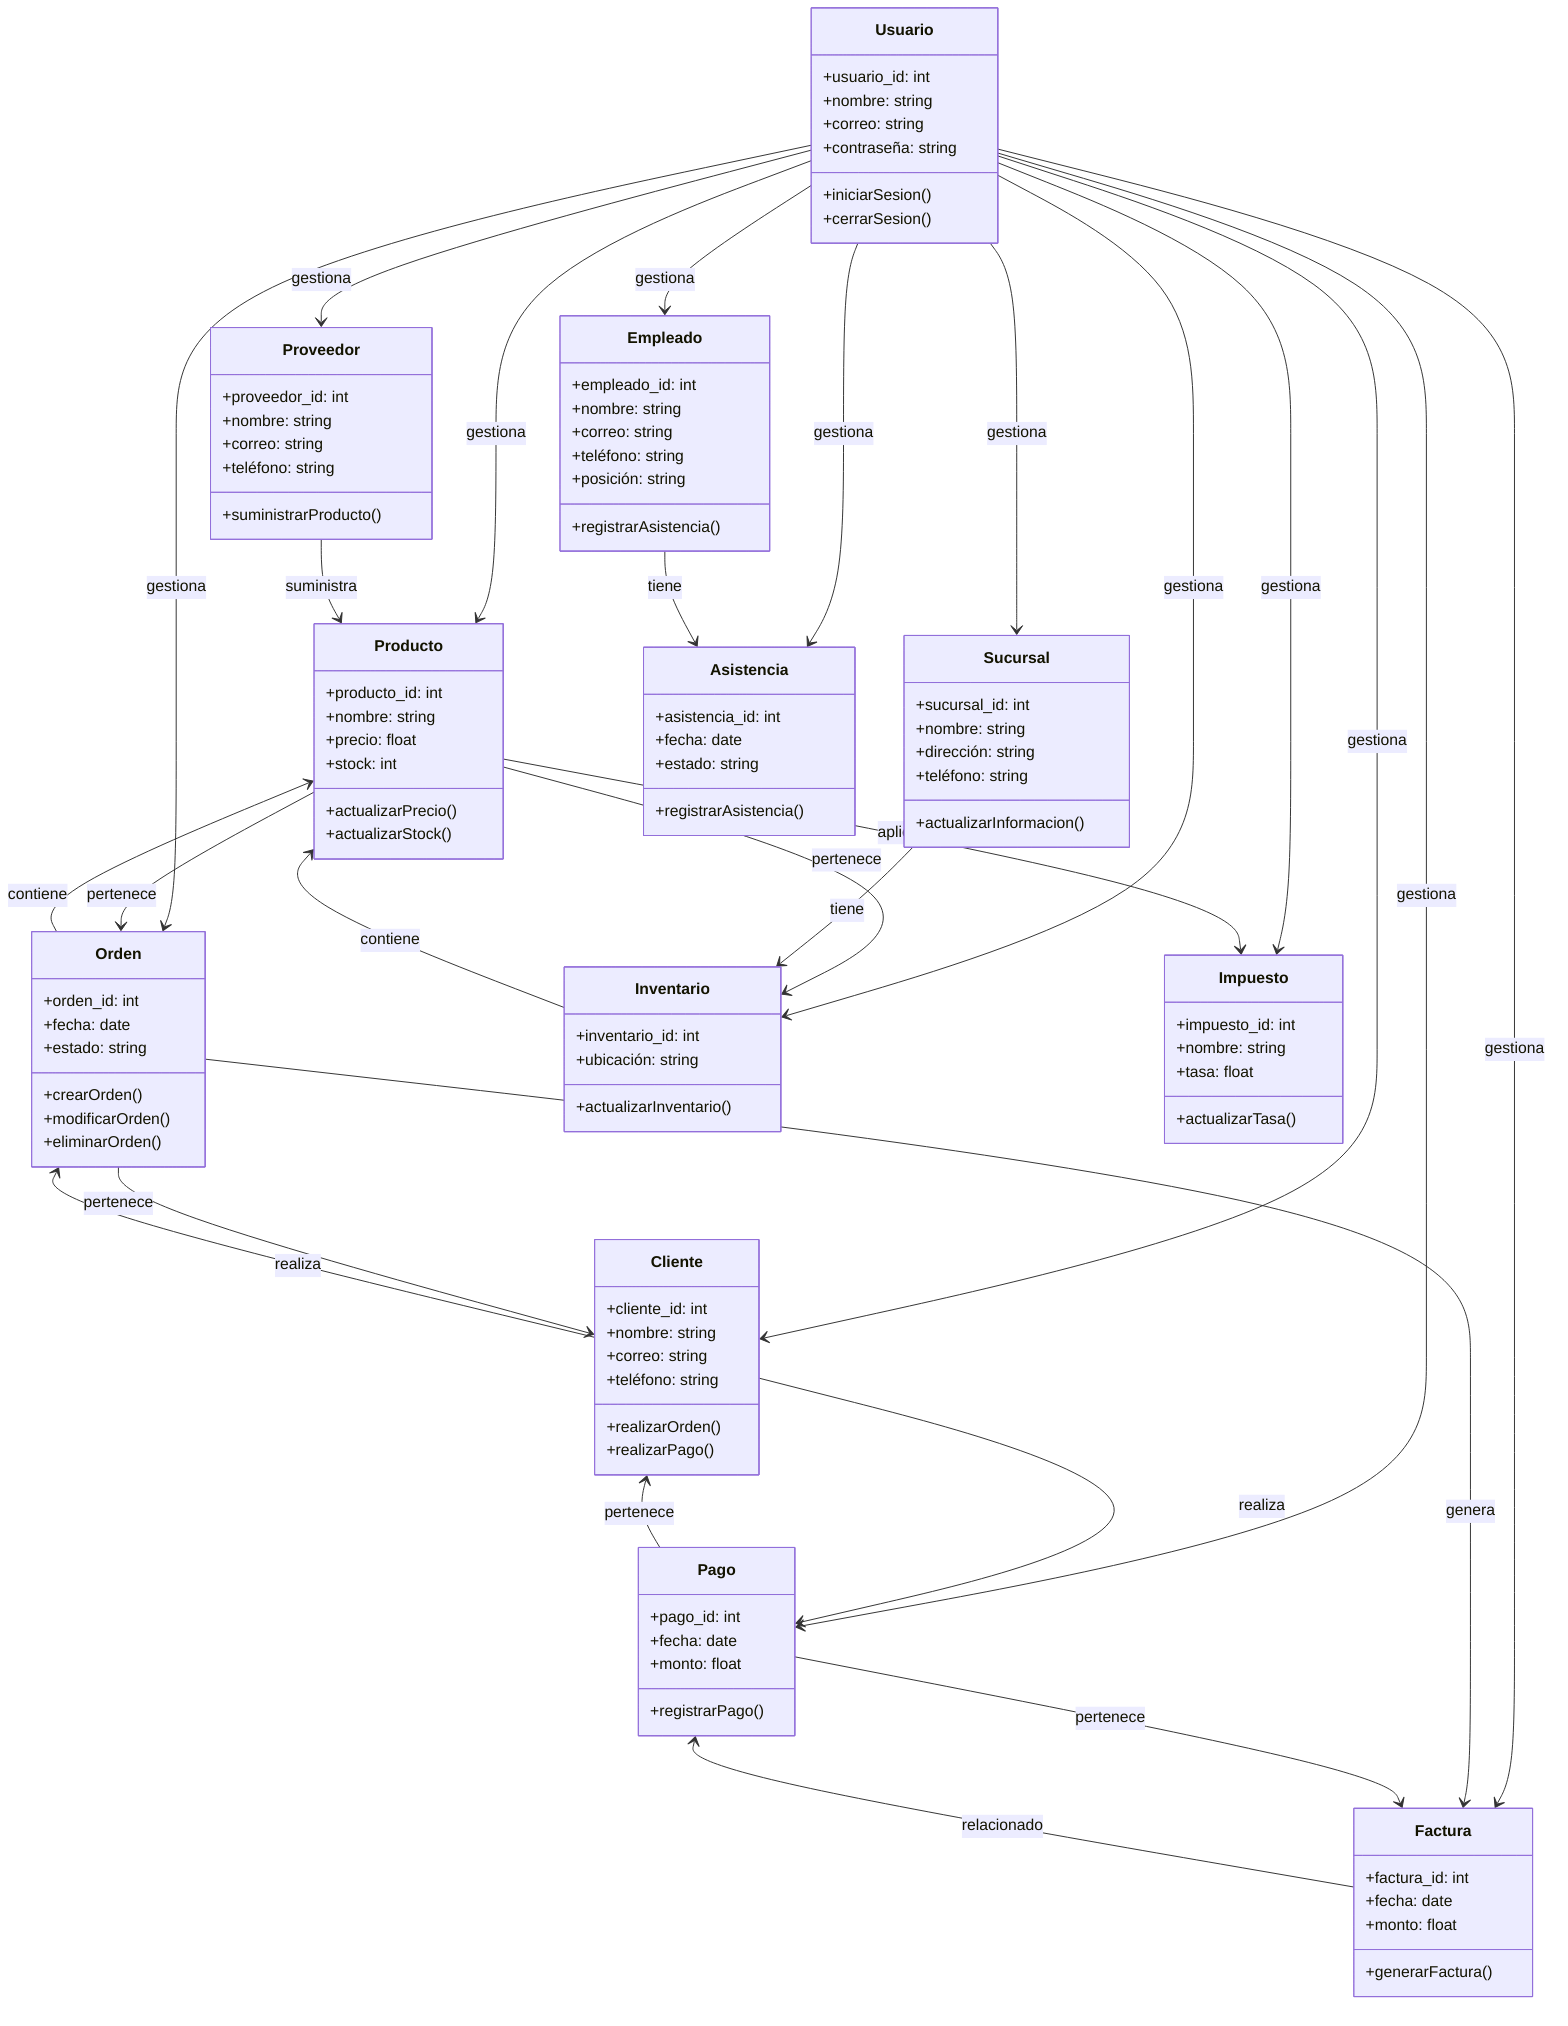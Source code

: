 classDiagram
    class Usuario {
        +usuario_id: int
        +nombre: string
        +correo: string
        +contraseña: string
        +iniciarSesion()
        +cerrarSesion()
    }

    class Empleado {
        +empleado_id: int
        +nombre: string
        +correo: string
        +teléfono: string
        +posición: string
        +registrarAsistencia()
    }

    class Proveedor {
        +proveedor_id: int
        +nombre: string
        +correo: string
        +teléfono: string
        +suministrarProducto()
    }

    class Cliente {
        +cliente_id: int
        +nombre: string
        +correo: string
        +teléfono: string
        +realizarOrden()
        +realizarPago()
    }

    class Producto {
        +producto_id: int
        +nombre: string
        +precio: float
        +stock: int
        +actualizarPrecio()
        +actualizarStock()
    }

    class Orden {
        +orden_id: int
        +fecha: date
        +estado: string
        +crearOrden()
        +modificarOrden()
        +eliminarOrden()
    }

    class Factura {
        +factura_id: int
        +fecha: date
        +monto: float
        +generarFactura()
    }

    class Pago {
        +pago_id: int
        +fecha: date
        +monto: float
        +registrarPago()
    }

    class Inventario {
        +inventario_id: int
        +ubicación: string
        +actualizarInventario()
    }

    class Sucursal {
        +sucursal_id: int
        +nombre: string
        +dirección: string
        +teléfono: string
        +actualizarInformacion()
    }

    class Impuesto {
        +impuesto_id: int
        +nombre: string
        +tasa: float
        +actualizarTasa()
    }

    class Asistencia {
        +asistencia_id: int
        +fecha: date
        +estado: string
        +registrarAsistencia()
    }

    %% Relaciones
    Usuario --> Empleado: gestiona
    Usuario --> Proveedor: gestiona
    Usuario --> Cliente: gestiona
    Usuario --> Producto: gestiona
    Usuario --> Orden: gestiona
    Usuario --> Factura: gestiona
    Usuario --> Pago: gestiona
    Usuario --> Inventario: gestiona
    Usuario --> Sucursal: gestiona
    Usuario --> Impuesto: gestiona
    Usuario --> Asistencia: gestiona

    Empleado --> Asistencia: tiene
    Proveedor --> Producto: suministra
    Cliente --> Orden: realiza
    Cliente --> Pago: realiza
    Producto --> Inventario: pertenece
    Producto --> Orden: pertenece
    Producto --> Impuesto: aplica
    Orden --> Producto: contiene
    Orden --> Cliente: pertenece
    Orden --> Factura: genera
    Factura --> Pago: relacionado
    Pago --> Cliente: pertenece
    Pago --> Factura: pertenece
    Inventario --> Producto: contiene
    Sucursal --> Inventario: tiene